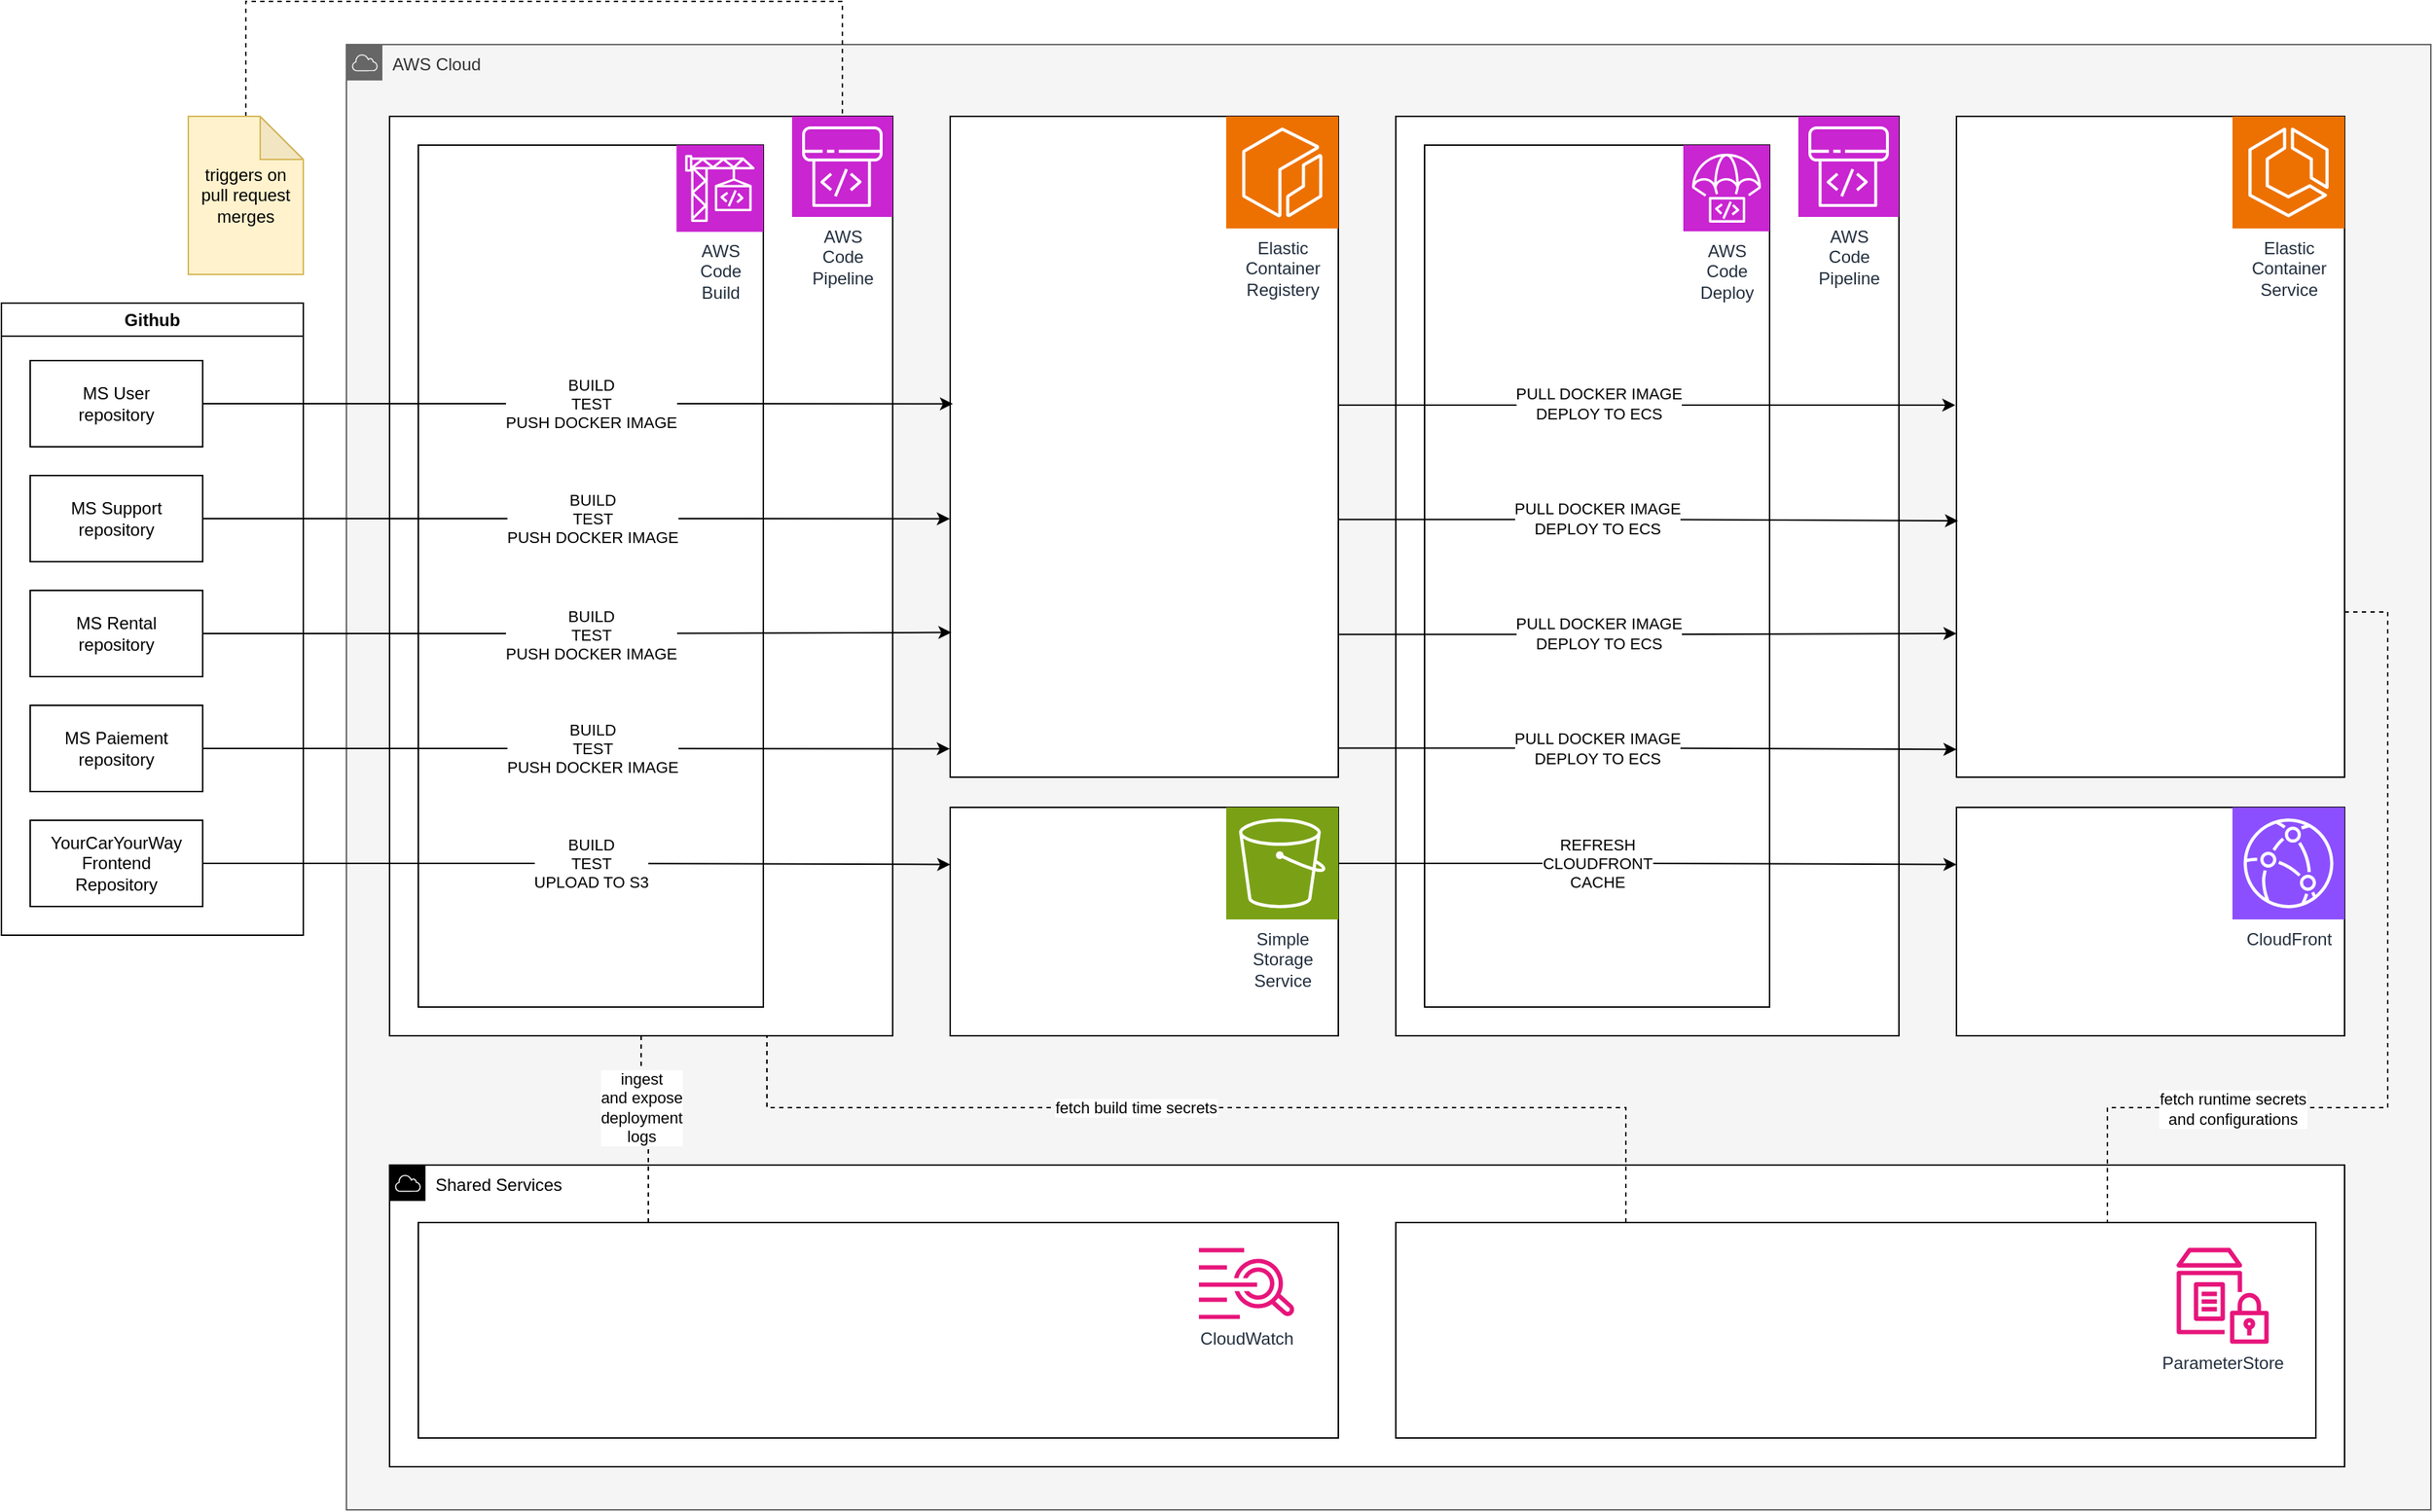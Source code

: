 <mxfile version="25.0.3">
  <diagram id="oGgZ6Yd7TRw6y4NXkCsC" name="Deploiment">
    <mxGraphModel dx="2728" dy="1512" grid="1" gridSize="10" guides="1" tooltips="1" connect="1" arrows="1" fold="1" page="1" pageScale="1" pageWidth="827" pageHeight="1169" math="0" shadow="0">
      <root>
        <mxCell id="0" />
        <mxCell id="1" parent="0" />
        <mxCell id="yFIoqt42CUu1x8aV8oZw-1" value="AWS Cloud" style="sketch=0;outlineConnect=0;html=1;whiteSpace=wrap;fontSize=12;fontStyle=0;shape=mxgraph.aws4.group;grIcon=mxgraph.aws4.group_aws_cloud;strokeColor=#666666;fillColor=#f5f5f5;verticalAlign=top;align=left;spacingLeft=30;dashed=0;fontColor=#333333;" parent="1" vertex="1">
          <mxGeometry x="320" y="460" width="1450" height="1020" as="geometry" />
        </mxCell>
        <mxCell id="GxpStvTUq1AgwmsNnNm9-20" value="Shared Services" style="sketch=0;outlineConnect=0;html=1;whiteSpace=wrap;fontSize=12;fontStyle=0;shape=mxgraph.aws4.group;grIcon=mxgraph.aws4.group_aws_cloud;verticalAlign=top;align=left;spacingLeft=30;dashed=0;" parent="1" vertex="1">
          <mxGeometry x="350" y="1240" width="1360" height="210" as="geometry" />
        </mxCell>
        <mxCell id="GxpStvTUq1AgwmsNnNm9-15" style="edgeStyle=orthogonalEdgeStyle;rounded=0;orthogonalLoop=1;jettySize=auto;html=1;entryX=0.25;entryY=0;entryDx=0;entryDy=0;endArrow=none;endFill=0;dashed=1;" parent="1" source="jMP3oOpI4cVoZrNUgXLL-10" target="GxpStvTUq1AgwmsNnNm9-4" edge="1">
          <mxGeometry relative="1" as="geometry" />
        </mxCell>
        <mxCell id="GxpStvTUq1AgwmsNnNm9-16" value="ingest&lt;br&gt;and expose&lt;br&gt;deployment&lt;br&gt;logs" style="edgeLabel;html=1;align=center;verticalAlign=middle;resizable=0;points=[];" parent="GxpStvTUq1AgwmsNnNm9-15" vertex="1" connectable="0">
          <mxGeometry x="0.166" y="2" relative="1" as="geometry">
            <mxPoint x="-7" y="-24" as="offset" />
          </mxGeometry>
        </mxCell>
        <mxCell id="jMP3oOpI4cVoZrNUgXLL-10" value="" style="rounded=0;whiteSpace=wrap;html=1;" parent="1" vertex="1">
          <mxGeometry x="350" y="510" width="350" height="640" as="geometry" />
        </mxCell>
        <mxCell id="jMP3oOpI4cVoZrNUgXLL-14" value="" style="group" parent="1" vertex="1" connectable="0">
          <mxGeometry x="370" y="530" width="240" height="600" as="geometry" />
        </mxCell>
        <mxCell id="jMP3oOpI4cVoZrNUgXLL-13" value="" style="rounded=0;whiteSpace=wrap;html=1;" parent="jMP3oOpI4cVoZrNUgXLL-14" vertex="1">
          <mxGeometry width="240" height="600" as="geometry" />
        </mxCell>
        <mxCell id="jMP3oOpI4cVoZrNUgXLL-7" value="AWS&lt;br&gt;Code&lt;div&gt;Build&lt;/div&gt;" style="sketch=0;points=[[0,0,0],[0.25,0,0],[0.5,0,0],[0.75,0,0],[1,0,0],[0,1,0],[0.25,1,0],[0.5,1,0],[0.75,1,0],[1,1,0],[0,0.25,0],[0,0.5,0],[0,0.75,0],[1,0.25,0],[1,0.5,0],[1,0.75,0]];outlineConnect=0;fontColor=#232F3E;fillColor=#C925D1;strokeColor=#ffffff;dashed=0;verticalLabelPosition=bottom;verticalAlign=top;align=center;html=1;fontSize=12;fontStyle=0;aspect=fixed;shape=mxgraph.aws4.resourceIcon;resIcon=mxgraph.aws4.codebuild;" parent="jMP3oOpI4cVoZrNUgXLL-14" vertex="1">
          <mxGeometry x="179.613" width="60.387" height="60.387" as="geometry" />
        </mxCell>
        <mxCell id="iP7vI5j0mUvtaRWrfyEJ-3" value="Github" style="swimlane;whiteSpace=wrap;html=1;" parent="1" vertex="1">
          <mxGeometry x="80" y="640" width="210" height="440" as="geometry" />
        </mxCell>
        <mxCell id="iP7vI5j0mUvtaRWrfyEJ-6" value="MS User&lt;div&gt;repository&lt;/div&gt;" style="rounded=0;whiteSpace=wrap;html=1;" parent="iP7vI5j0mUvtaRWrfyEJ-3" vertex="1">
          <mxGeometry x="20" y="40" width="120" height="60" as="geometry" />
        </mxCell>
        <mxCell id="ycRnZmdyjxcM_gmhueci-1" value="MS Support repository" style="rounded=0;whiteSpace=wrap;html=1;" parent="iP7vI5j0mUvtaRWrfyEJ-3" vertex="1">
          <mxGeometry x="20" y="120" width="120" height="60" as="geometry" />
        </mxCell>
        <mxCell id="ycRnZmdyjxcM_gmhueci-2" value="MS Rental&lt;div&gt;repository&lt;/div&gt;" style="rounded=0;whiteSpace=wrap;html=1;" parent="iP7vI5j0mUvtaRWrfyEJ-3" vertex="1">
          <mxGeometry x="20" y="200" width="120" height="60" as="geometry" />
        </mxCell>
        <mxCell id="ycRnZmdyjxcM_gmhueci-3" value="MS Paiement repository" style="rounded=0;whiteSpace=wrap;html=1;" parent="iP7vI5j0mUvtaRWrfyEJ-3" vertex="1">
          <mxGeometry x="20" y="280" width="120" height="60" as="geometry" />
        </mxCell>
        <mxCell id="ycRnZmdyjxcM_gmhueci-4" value="YourCarYourWay&lt;div&gt;Frontend&lt;/div&gt;&lt;div&gt;Repository&lt;/div&gt;" style="rounded=0;whiteSpace=wrap;html=1;" parent="iP7vI5j0mUvtaRWrfyEJ-3" vertex="1">
          <mxGeometry x="20" y="360" width="120" height="60" as="geometry" />
        </mxCell>
        <mxCell id="ycRnZmdyjxcM_gmhueci-8" style="edgeStyle=orthogonalEdgeStyle;rounded=0;orthogonalLoop=1;jettySize=auto;html=1;dashed=1;endArrow=none;endFill=0;entryX=0.5;entryY=0;entryDx=0;entryDy=0;entryPerimeter=0;" parent="1" source="ycRnZmdyjxcM_gmhueci-7" target="jMP3oOpI4cVoZrNUgXLL-8" edge="1">
          <mxGeometry relative="1" as="geometry">
            <mxPoint x="400" y="600" as="targetPoint" />
            <Array as="points">
              <mxPoint x="250" y="430" />
              <mxPoint x="665" y="430" />
            </Array>
          </mxGeometry>
        </mxCell>
        <mxCell id="ycRnZmdyjxcM_gmhueci-7" value="triggers on pull request merges" style="shape=note;whiteSpace=wrap;html=1;backgroundOutline=1;darkOpacity=0.05;fillColor=#fff2cc;strokeColor=#d6b656;" parent="1" vertex="1">
          <mxGeometry x="210" y="510" width="80" height="110" as="geometry" />
        </mxCell>
        <mxCell id="jMP3oOpI4cVoZrNUgXLL-5" value="" style="rounded=0;whiteSpace=wrap;html=1;" parent="1" vertex="1">
          <mxGeometry x="740" y="510" width="270" height="460" as="geometry" />
        </mxCell>
        <mxCell id="yFIoqt42CUu1x8aV8oZw-2" value="Elastic&lt;br&gt;Container&lt;br&gt;Registery" style="sketch=0;points=[[0,0,0],[0.25,0,0],[0.5,0,0],[0.75,0,0],[1,0,0],[0,1,0],[0.25,1,0],[0.5,1,0],[0.75,1,0],[1,1,0],[0,0.25,0],[0,0.5,0],[0,0.75,0],[1,0.25,0],[1,0.5,0],[1,0.75,0]];outlineConnect=0;fontColor=#232F3E;fillColor=#ED7100;strokeColor=#ffffff;dashed=0;verticalLabelPosition=bottom;verticalAlign=top;align=center;html=1;fontSize=12;fontStyle=0;aspect=fixed;shape=mxgraph.aws4.resourceIcon;resIcon=mxgraph.aws4.ecr;" parent="1" vertex="1">
          <mxGeometry x="932" y="510" width="78" height="78" as="geometry" />
        </mxCell>
        <mxCell id="jMP3oOpI4cVoZrNUgXLL-8" value="AWS&lt;br&gt;Code&lt;div&gt;Pipeline&lt;/div&gt;" style="sketch=0;points=[[0,0,0],[0.25,0,0],[0.5,0,0],[0.75,0,0],[1,0,0],[0,1,0],[0.25,1,0],[0.5,1,0],[0.75,1,0],[1,1,0],[0,0.25,0],[0,0.5,0],[0,0.75,0],[1,0.25,0],[1,0.5,0],[1,0.75,0]];outlineConnect=0;fontColor=#232F3E;fillColor=#C925D1;strokeColor=#ffffff;dashed=0;verticalLabelPosition=bottom;verticalAlign=top;align=center;html=1;fontSize=12;fontStyle=0;aspect=fixed;shape=mxgraph.aws4.resourceIcon;resIcon=mxgraph.aws4.codepipeline;" parent="1" vertex="1">
          <mxGeometry x="630" y="510" width="70" height="70" as="geometry" />
        </mxCell>
        <mxCell id="ycRnZmdyjxcM_gmhueci-16" style="edgeStyle=orthogonalEdgeStyle;rounded=0;orthogonalLoop=1;jettySize=auto;html=1;entryX=-0.001;entryY=0.957;entryDx=0;entryDy=0;entryPerimeter=0;" parent="1" source="ycRnZmdyjxcM_gmhueci-3" target="jMP3oOpI4cVoZrNUgXLL-5" edge="1">
          <mxGeometry relative="1" as="geometry">
            <mxPoint x="570" y="950" as="targetPoint" />
          </mxGeometry>
        </mxCell>
        <mxCell id="GgjI-XUrwzobm9PP1MQQ-23" value="BUILD&lt;br&gt;TEST&lt;br&gt;PUSH DOCKER IMAGE" style="edgeLabel;html=1;align=center;verticalAlign=middle;resizable=0;points=[];" parent="ycRnZmdyjxcM_gmhueci-16" vertex="1" connectable="0">
          <mxGeometry x="0.051" y="-1" relative="1" as="geometry">
            <mxPoint x="-2" y="-1" as="offset" />
          </mxGeometry>
        </mxCell>
        <mxCell id="ycRnZmdyjxcM_gmhueci-12" style="edgeStyle=orthogonalEdgeStyle;rounded=0;orthogonalLoop=1;jettySize=auto;html=1;entryX=0.003;entryY=0.781;entryDx=0;entryDy=0;entryPerimeter=0;" parent="1" source="ycRnZmdyjxcM_gmhueci-2" target="jMP3oOpI4cVoZrNUgXLL-5" edge="1">
          <mxGeometry relative="1" as="geometry">
            <mxPoint x="570" y="870" as="targetPoint" />
          </mxGeometry>
        </mxCell>
        <mxCell id="GgjI-XUrwzobm9PP1MQQ-22" value="BUILD&lt;br&gt;TEST&lt;br&gt;PUSH DOCKER IMAGE" style="edgeLabel;html=1;align=center;verticalAlign=middle;resizable=0;points=[];" parent="ycRnZmdyjxcM_gmhueci-12" vertex="1" connectable="0">
          <mxGeometry x="0.061" y="-6" relative="1" as="geometry">
            <mxPoint x="-6" y="-5" as="offset" />
          </mxGeometry>
        </mxCell>
        <mxCell id="ycRnZmdyjxcM_gmhueci-9" style="edgeStyle=orthogonalEdgeStyle;rounded=0;orthogonalLoop=1;jettySize=auto;html=1;entryX=-0.001;entryY=0.609;entryDx=0;entryDy=0;entryPerimeter=0;" parent="1" source="ycRnZmdyjxcM_gmhueci-1" target="jMP3oOpI4cVoZrNUgXLL-5" edge="1">
          <mxGeometry relative="1" as="geometry">
            <mxPoint x="570" y="790" as="targetPoint" />
          </mxGeometry>
        </mxCell>
        <mxCell id="GgjI-XUrwzobm9PP1MQQ-21" value="BUILD&lt;br&gt;TEST&lt;br&gt;PUSH DOCKER IMAGE" style="edgeLabel;html=1;align=center;verticalAlign=middle;resizable=0;points=[];" parent="ycRnZmdyjxcM_gmhueci-9" vertex="1" connectable="0">
          <mxGeometry x="0.044" y="-4" relative="1" as="geometry">
            <mxPoint x="-1" y="-4" as="offset" />
          </mxGeometry>
        </mxCell>
        <mxCell id="ycRnZmdyjxcM_gmhueci-5" style="edgeStyle=orthogonalEdgeStyle;rounded=0;orthogonalLoop=1;jettySize=auto;html=1;exitX=1;exitY=0.5;exitDx=0;exitDy=0;entryX=0.007;entryY=0.435;entryDx=0;entryDy=0;entryPerimeter=0;" parent="1" source="iP7vI5j0mUvtaRWrfyEJ-6" target="jMP3oOpI4cVoZrNUgXLL-5" edge="1">
          <mxGeometry relative="1" as="geometry">
            <mxPoint x="570" y="710" as="targetPoint" />
          </mxGeometry>
        </mxCell>
        <mxCell id="ycRnZmdyjxcM_gmhueci-6" value="BUILD&lt;br&gt;TEST&lt;br&gt;PUSH DOCKER IMAGE" style="edgeLabel;html=1;align=center;verticalAlign=middle;resizable=0;points=[];" parent="ycRnZmdyjxcM_gmhueci-5" vertex="1" connectable="0">
          <mxGeometry x="-0.213" y="1" relative="1" as="geometry">
            <mxPoint x="64" y="1" as="offset" />
          </mxGeometry>
        </mxCell>
        <mxCell id="ycRnZmdyjxcM_gmhueci-17" style="edgeStyle=orthogonalEdgeStyle;rounded=0;orthogonalLoop=1;jettySize=auto;html=1;entryX=0;entryY=0.25;entryDx=0;entryDy=0;" parent="1" source="ycRnZmdyjxcM_gmhueci-4" target="jMP3oOpI4cVoZrNUgXLL-20" edge="1">
          <mxGeometry relative="1" as="geometry">
            <mxPoint x="570" y="1030" as="targetPoint" />
          </mxGeometry>
        </mxCell>
        <mxCell id="GgjI-XUrwzobm9PP1MQQ-24" value="BUILD&lt;br&gt;TEST&lt;br&gt;UPLOAD TO S3" style="edgeLabel;html=1;align=center;verticalAlign=middle;resizable=0;points=[];" parent="ycRnZmdyjxcM_gmhueci-17" vertex="1" connectable="0">
          <mxGeometry x="0.027" y="-3" relative="1" as="geometry">
            <mxPoint x="3" y="-4" as="offset" />
          </mxGeometry>
        </mxCell>
        <mxCell id="jMP3oOpI4cVoZrNUgXLL-20" value="" style="rounded=0;whiteSpace=wrap;html=1;" parent="1" vertex="1">
          <mxGeometry x="740" y="991" width="270" height="159" as="geometry" />
        </mxCell>
        <mxCell id="jMP3oOpI4cVoZrNUgXLL-6" value="Simple&lt;br&gt;Storage&lt;br&gt;Service" style="sketch=0;points=[[0,0,0],[0.25,0,0],[0.5,0,0],[0.75,0,0],[1,0,0],[0,1,0],[0.25,1,0],[0.5,1,0],[0.75,1,0],[1,1,0],[0,0.25,0],[0,0.5,0],[0,0.75,0],[1,0.25,0],[1,0.5,0],[1,0.75,0]];outlineConnect=0;fontColor=#232F3E;fillColor=#7AA116;strokeColor=#ffffff;dashed=0;verticalLabelPosition=bottom;verticalAlign=top;align=center;html=1;fontSize=12;fontStyle=0;aspect=fixed;shape=mxgraph.aws4.resourceIcon;resIcon=mxgraph.aws4.s3;" parent="1" vertex="1">
          <mxGeometry x="932" y="991" width="78" height="78" as="geometry" />
        </mxCell>
        <mxCell id="jMP3oOpI4cVoZrNUgXLL-22" value="" style="rounded=0;whiteSpace=wrap;html=1;" parent="1" vertex="1">
          <mxGeometry x="1050" y="510" width="350" height="640" as="geometry" />
        </mxCell>
        <mxCell id="jMP3oOpI4cVoZrNUgXLL-23" value="AWS&lt;br&gt;Code&lt;div&gt;Pipeline&lt;/div&gt;" style="sketch=0;points=[[0,0,0],[0.25,0,0],[0.5,0,0],[0.75,0,0],[1,0,0],[0,1,0],[0.25,1,0],[0.5,1,0],[0.75,1,0],[1,1,0],[0,0.25,0],[0,0.5,0],[0,0.75,0],[1,0.25,0],[1,0.5,0],[1,0.75,0]];outlineConnect=0;fontColor=#232F3E;fillColor=#C925D1;strokeColor=#ffffff;dashed=0;verticalLabelPosition=bottom;verticalAlign=top;align=center;html=1;fontSize=12;fontStyle=0;aspect=fixed;shape=mxgraph.aws4.resourceIcon;resIcon=mxgraph.aws4.codepipeline;" parent="1" vertex="1">
          <mxGeometry x="1330" y="510" width="70" height="70" as="geometry" />
        </mxCell>
        <mxCell id="jMP3oOpI4cVoZrNUgXLL-24" value="" style="group" parent="1" vertex="1" connectable="0">
          <mxGeometry x="1070" y="530" width="240" height="600" as="geometry" />
        </mxCell>
        <mxCell id="jMP3oOpI4cVoZrNUgXLL-25" value="" style="rounded=0;whiteSpace=wrap;html=1;" parent="jMP3oOpI4cVoZrNUgXLL-24" vertex="1">
          <mxGeometry width="240" height="600" as="geometry" />
        </mxCell>
        <mxCell id="jMP3oOpI4cVoZrNUgXLL-21" value="AWS&lt;br&gt;Code&lt;br&gt;Deploy" style="sketch=0;points=[[0,0,0],[0.25,0,0],[0.5,0,0],[0.75,0,0],[1,0,0],[0,1,0],[0.25,1,0],[0.5,1,0],[0.75,1,0],[1,1,0],[0,0.25,0],[0,0.5,0],[0,0.75,0],[1,0.25,0],[1,0.5,0],[1,0.75,0]];outlineConnect=0;fontColor=#232F3E;fillColor=#C925D1;strokeColor=#ffffff;dashed=0;verticalLabelPosition=bottom;verticalAlign=top;align=center;html=1;fontSize=12;fontStyle=0;aspect=fixed;shape=mxgraph.aws4.resourceIcon;resIcon=mxgraph.aws4.codedeploy;" parent="jMP3oOpI4cVoZrNUgXLL-24" vertex="1">
          <mxGeometry x="180" width="60" height="60" as="geometry" />
        </mxCell>
        <mxCell id="GxpStvTUq1AgwmsNnNm9-12" style="edgeStyle=orthogonalEdgeStyle;rounded=0;orthogonalLoop=1;jettySize=auto;html=1;exitX=1;exitY=0.75;exitDx=0;exitDy=0;entryX=0.75;entryY=0;entryDx=0;entryDy=0;endArrow=none;endFill=0;dashed=1;" parent="1" source="GgjI-XUrwzobm9PP1MQQ-1" target="GxpStvTUq1AgwmsNnNm9-6" edge="1">
          <mxGeometry relative="1" as="geometry">
            <Array as="points">
              <mxPoint x="1740" y="855" />
              <mxPoint x="1740" y="1200" />
              <mxPoint x="1545" y="1200" />
              <mxPoint x="1545" y="1280" />
            </Array>
          </mxGeometry>
        </mxCell>
        <mxCell id="GxpStvTUq1AgwmsNnNm9-18" value="fetch runtime secrets&lt;div&gt;and configurations&lt;/div&gt;" style="edgeLabel;html=1;align=center;verticalAlign=middle;resizable=0;points=[];" parent="GxpStvTUq1AgwmsNnNm9-12" vertex="1" connectable="0">
          <mxGeometry x="0.07" relative="1" as="geometry">
            <mxPoint x="-108" y="20" as="offset" />
          </mxGeometry>
        </mxCell>
        <mxCell id="GgjI-XUrwzobm9PP1MQQ-1" value="" style="rounded=0;whiteSpace=wrap;html=1;" parent="1" vertex="1">
          <mxGeometry x="1440" y="510" width="270" height="460" as="geometry" />
        </mxCell>
        <mxCell id="GgjI-XUrwzobm9PP1MQQ-2" value="" style="rounded=0;whiteSpace=wrap;html=1;" parent="1" vertex="1">
          <mxGeometry x="1440" y="991" width="270" height="159" as="geometry" />
        </mxCell>
        <mxCell id="QqjGScHMDwNKgk7ALm8H-1" value="CloudFront" style="sketch=0;points=[[0,0,0],[0.25,0,0],[0.5,0,0],[0.75,0,0],[1,0,0],[0,1,0],[0.25,1,0],[0.5,1,0],[0.75,1,0],[1,1,0],[0,0.25,0],[0,0.5,0],[0,0.75,0],[1,0.25,0],[1,0.5,0],[1,0.75,0]];outlineConnect=0;fontColor=#232F3E;fillColor=#8C4FFF;strokeColor=#ffffff;dashed=0;verticalLabelPosition=bottom;verticalAlign=top;align=center;html=1;fontSize=12;fontStyle=0;aspect=fixed;shape=mxgraph.aws4.resourceIcon;resIcon=mxgraph.aws4.cloudfront;" parent="1" vertex="1">
          <mxGeometry x="1632" y="991" width="78" height="78" as="geometry" />
        </mxCell>
        <mxCell id="GgjI-XUrwzobm9PP1MQQ-3" value="Elastic&lt;br&gt;Container&lt;br&gt;Service" style="sketch=0;points=[[0,0,0],[0.25,0,0],[0.5,0,0],[0.75,0,0],[1,0,0],[0,1,0],[0.25,1,0],[0.5,1,0],[0.75,1,0],[1,1,0],[0,0.25,0],[0,0.5,0],[0,0.75,0],[1,0.25,0],[1,0.5,0],[1,0.75,0]];outlineConnect=0;fontColor=#232F3E;fillColor=#ED7100;strokeColor=#ffffff;dashed=0;verticalLabelPosition=bottom;verticalAlign=top;align=center;html=1;fontSize=12;fontStyle=0;aspect=fixed;shape=mxgraph.aws4.resourceIcon;resIcon=mxgraph.aws4.ecs;" parent="1" vertex="1">
          <mxGeometry x="1632" y="510" width="78" height="78" as="geometry" />
        </mxCell>
        <mxCell id="GgjI-XUrwzobm9PP1MQQ-4" style="edgeStyle=orthogonalEdgeStyle;rounded=0;orthogonalLoop=1;jettySize=auto;html=1;entryX=0;entryY=0.25;entryDx=0;entryDy=0;" parent="1" source="jMP3oOpI4cVoZrNUgXLL-6" target="GgjI-XUrwzobm9PP1MQQ-2" edge="1">
          <mxGeometry relative="1" as="geometry">
            <mxPoint x="1440" y="1030" as="targetPoint" />
          </mxGeometry>
        </mxCell>
        <mxCell id="GgjI-XUrwzobm9PP1MQQ-19" value="REFRESH&lt;br&gt;CLOUDFRONT&lt;br&gt;CACHE" style="edgeLabel;html=1;align=center;verticalAlign=middle;resizable=0;points=[];" parent="GgjI-XUrwzobm9PP1MQQ-4" vertex="1" connectable="0">
          <mxGeometry x="-0.209" y="1" relative="1" as="geometry">
            <mxPoint x="9" y="1" as="offset" />
          </mxGeometry>
        </mxCell>
        <mxCell id="GgjI-XUrwzobm9PP1MQQ-6" style="edgeStyle=orthogonalEdgeStyle;rounded=0;orthogonalLoop=1;jettySize=auto;html=1;entryX=-0.003;entryY=0.437;entryDx=0;entryDy=0;entryPerimeter=0;exitX=1.002;exitY=0.437;exitDx=0;exitDy=0;exitPerimeter=0;" parent="1" source="jMP3oOpI4cVoZrNUgXLL-5" target="GgjI-XUrwzobm9PP1MQQ-1" edge="1">
          <mxGeometry relative="1" as="geometry" />
        </mxCell>
        <mxCell id="GgjI-XUrwzobm9PP1MQQ-10" value="PULL DOCKER IMAGE&lt;br&gt;DEPLOY TO ECS" style="edgeLabel;html=1;align=center;verticalAlign=middle;resizable=0;points=[];" parent="GgjI-XUrwzobm9PP1MQQ-6" vertex="1" connectable="0">
          <mxGeometry x="-0.265" relative="1" as="geometry">
            <mxPoint x="23" y="-1" as="offset" />
          </mxGeometry>
        </mxCell>
        <mxCell id="GgjI-XUrwzobm9PP1MQQ-7" style="edgeStyle=orthogonalEdgeStyle;rounded=0;orthogonalLoop=1;jettySize=auto;html=1;exitX=0.999;exitY=0.61;exitDx=0;exitDy=0;exitPerimeter=0;entryX=0.004;entryY=0.612;entryDx=0;entryDy=0;entryPerimeter=0;" parent="1" source="jMP3oOpI4cVoZrNUgXLL-5" target="GgjI-XUrwzobm9PP1MQQ-1" edge="1">
          <mxGeometry relative="1" as="geometry">
            <mxPoint x="1438" y="790" as="targetPoint" />
          </mxGeometry>
        </mxCell>
        <mxCell id="GgjI-XUrwzobm9PP1MQQ-15" value="PULL DOCKER IMAGE&lt;br&gt;DEPLOY TO ECS" style="edgeLabel;html=1;align=center;verticalAlign=middle;resizable=0;points=[];" parent="GgjI-XUrwzobm9PP1MQQ-7" vertex="1" connectable="0">
          <mxGeometry x="-0.21" relative="1" as="geometry">
            <mxPoint x="10" y="-1" as="offset" />
          </mxGeometry>
        </mxCell>
        <mxCell id="GgjI-XUrwzobm9PP1MQQ-8" style="edgeStyle=orthogonalEdgeStyle;rounded=0;orthogonalLoop=1;jettySize=auto;html=1;exitX=1.002;exitY=0.784;exitDx=0;exitDy=0;exitPerimeter=0;" parent="1" source="jMP3oOpI4cVoZrNUgXLL-5" edge="1">
          <mxGeometry relative="1" as="geometry">
            <mxPoint x="1440" y="870" as="targetPoint" />
          </mxGeometry>
        </mxCell>
        <mxCell id="GgjI-XUrwzobm9PP1MQQ-14" value="PULL DOCKER IMAGE&lt;div&gt;DEPLOY TO ECS&lt;/div&gt;" style="edgeLabel;html=1;align=center;verticalAlign=middle;resizable=0;points=[];" parent="GgjI-XUrwzobm9PP1MQQ-8" vertex="1" connectable="0">
          <mxGeometry x="-0.13" y="1" relative="1" as="geometry">
            <mxPoint x="-7" as="offset" />
          </mxGeometry>
        </mxCell>
        <mxCell id="GgjI-XUrwzobm9PP1MQQ-9" style="edgeStyle=orthogonalEdgeStyle;rounded=0;orthogonalLoop=1;jettySize=auto;html=1;entryX=0;entryY=0.958;entryDx=0;entryDy=0;entryPerimeter=0;exitX=0.999;exitY=0.956;exitDx=0;exitDy=0;exitPerimeter=0;" parent="1" source="jMP3oOpI4cVoZrNUgXLL-5" target="GgjI-XUrwzobm9PP1MQQ-1" edge="1">
          <mxGeometry relative="1" as="geometry" />
        </mxCell>
        <mxCell id="GgjI-XUrwzobm9PP1MQQ-17" value="PULL DOCKER IMAGE&lt;br&gt;DEPLOY TO ECS" style="edgeLabel;html=1;align=center;verticalAlign=middle;resizable=0;points=[];" parent="GgjI-XUrwzobm9PP1MQQ-9" vertex="1" connectable="0">
          <mxGeometry x="-0.251" y="-4" relative="1" as="geometry">
            <mxPoint x="19" y="-4" as="offset" />
          </mxGeometry>
        </mxCell>
        <mxCell id="GxpStvTUq1AgwmsNnNm9-8" value="" style="group" parent="1" vertex="1" connectable="0">
          <mxGeometry x="370" y="1280" width="640" height="150" as="geometry" />
        </mxCell>
        <mxCell id="GxpStvTUq1AgwmsNnNm9-4" value="" style="rounded=0;whiteSpace=wrap;html=1;" parent="GxpStvTUq1AgwmsNnNm9-8" vertex="1">
          <mxGeometry width="640" height="150" as="geometry" />
        </mxCell>
        <mxCell id="GxpStvTUq1AgwmsNnNm9-7" value="CloudWatch" style="sketch=0;outlineConnect=0;fontColor=#232F3E;gradientColor=none;fillColor=#E7157B;strokeColor=none;dashed=0;verticalLabelPosition=bottom;verticalAlign=top;align=center;html=1;fontSize=12;fontStyle=0;aspect=fixed;pointerEvents=1;shape=mxgraph.aws4.cloudwatch_logs;" parent="GxpStvTUq1AgwmsNnNm9-8" vertex="1">
          <mxGeometry x="543.03" y="17.647" width="66.738" height="49.626" as="geometry" />
        </mxCell>
        <mxCell id="GxpStvTUq1AgwmsNnNm9-9" value="" style="group" parent="1" vertex="1" connectable="0">
          <mxGeometry x="1050" y="1280" width="640" height="150" as="geometry" />
        </mxCell>
        <mxCell id="GxpStvTUq1AgwmsNnNm9-6" value="" style="rounded=0;whiteSpace=wrap;html=1;" parent="GxpStvTUq1AgwmsNnNm9-9" vertex="1">
          <mxGeometry width="640" height="150" as="geometry" />
        </mxCell>
        <mxCell id="GxpStvTUq1AgwmsNnNm9-1" value="ParameterStore" style="sketch=0;outlineConnect=0;fontColor=#232F3E;gradientColor=none;fillColor=#E7157B;strokeColor=none;dashed=0;verticalLabelPosition=bottom;verticalAlign=top;align=center;html=1;fontSize=12;fontStyle=0;aspect=fixed;pointerEvents=1;shape=mxgraph.aws4.parameter_store;" parent="GxpStvTUq1AgwmsNnNm9-9" vertex="1">
          <mxGeometry x="543.03" y="17.647" width="64.171" height="66.738" as="geometry" />
        </mxCell>
        <mxCell id="GxpStvTUq1AgwmsNnNm9-21" style="edgeStyle=orthogonalEdgeStyle;rounded=0;orthogonalLoop=1;jettySize=auto;html=1;exitX=0.25;exitY=0;exitDx=0;exitDy=0;entryX=0.75;entryY=1;entryDx=0;entryDy=0;dashed=1;endArrow=none;endFill=0;" parent="1" source="GxpStvTUq1AgwmsNnNm9-6" target="jMP3oOpI4cVoZrNUgXLL-10" edge="1">
          <mxGeometry relative="1" as="geometry">
            <Array as="points">
              <mxPoint x="1210" y="1200" />
              <mxPoint x="613" y="1200" />
            </Array>
          </mxGeometry>
        </mxCell>
        <mxCell id="GxpStvTUq1AgwmsNnNm9-22" value="fetch build time secrets" style="edgeLabel;html=1;align=center;verticalAlign=middle;resizable=0;points=[];" parent="GxpStvTUq1AgwmsNnNm9-21" vertex="1" connectable="0">
          <mxGeometry x="0.157" relative="1" as="geometry">
            <mxPoint as="offset" />
          </mxGeometry>
        </mxCell>
      </root>
    </mxGraphModel>
  </diagram>
</mxfile>
